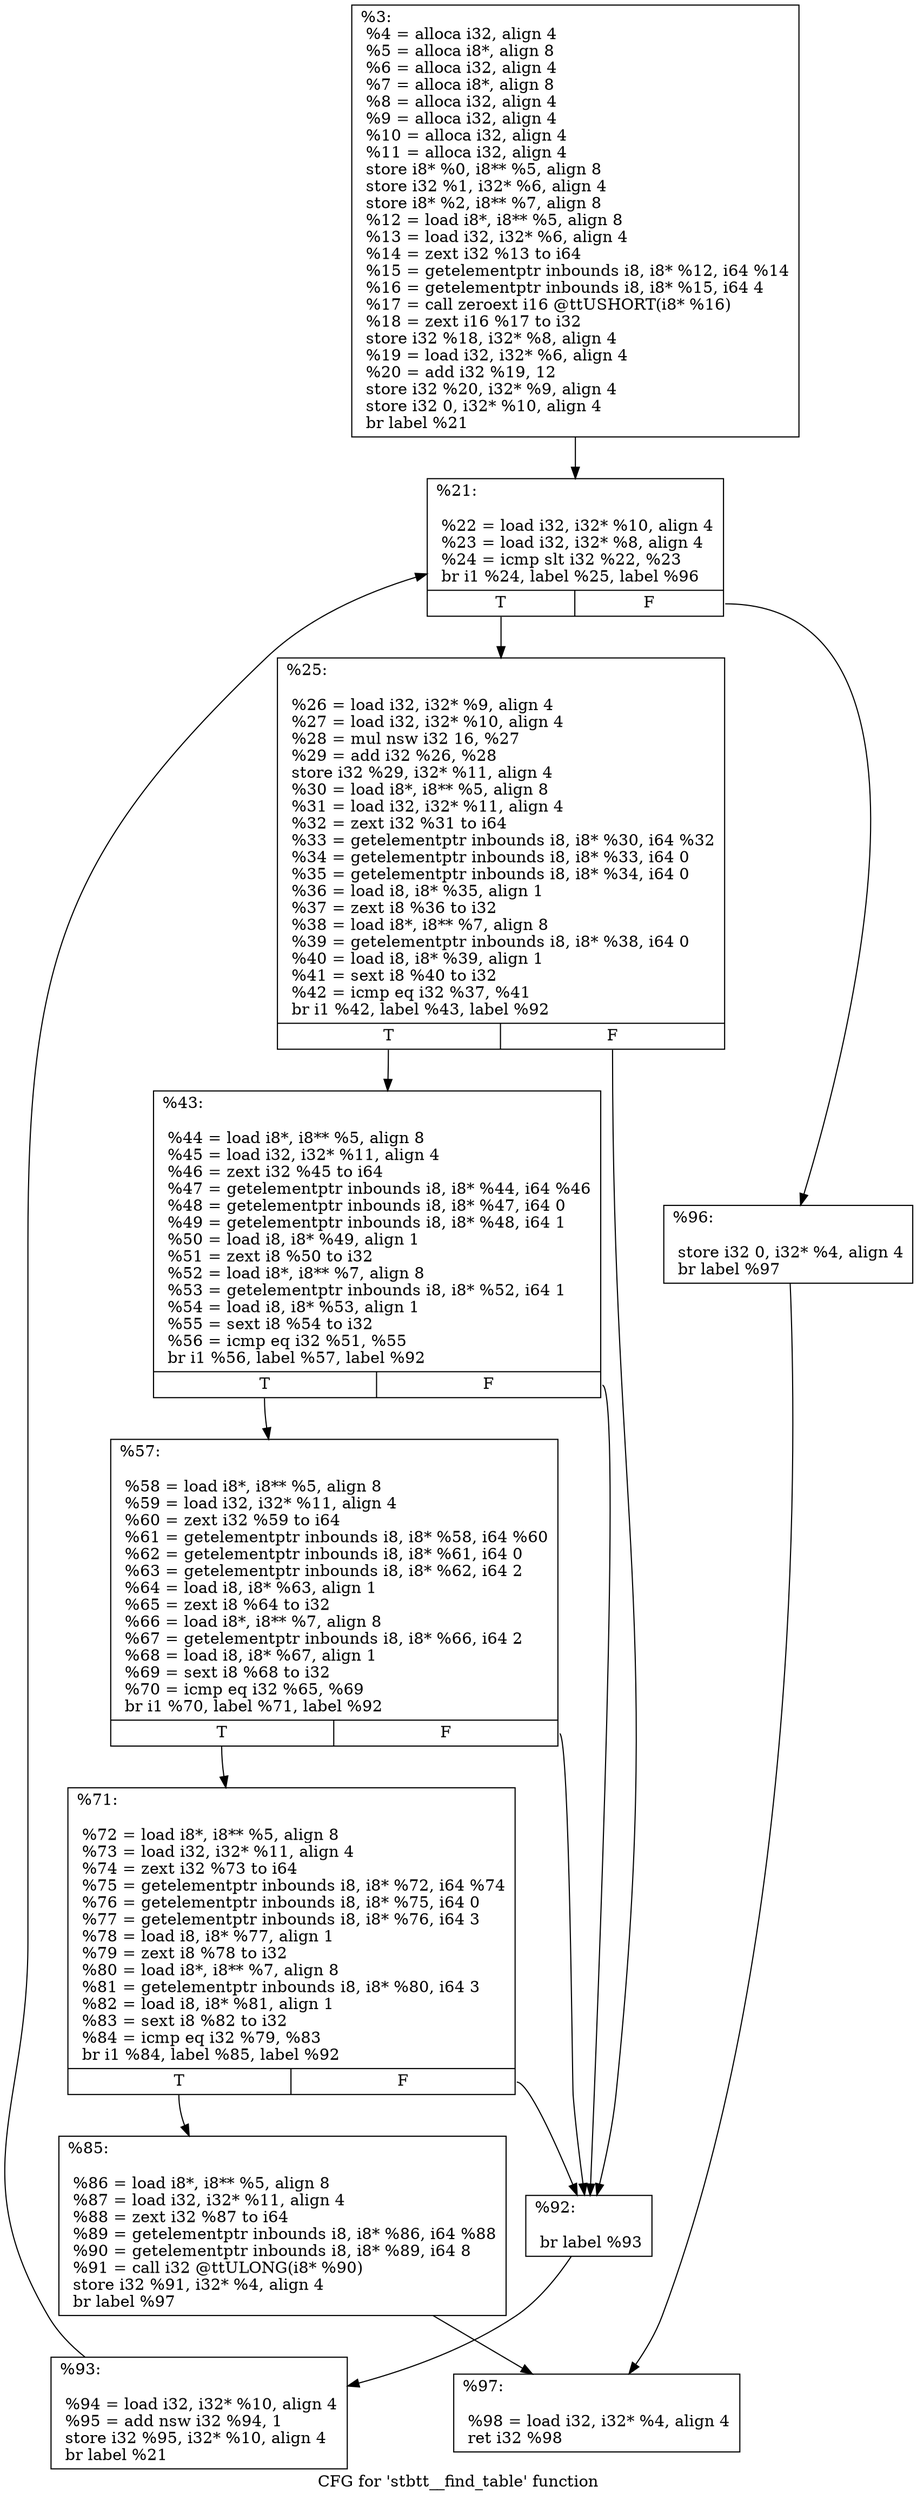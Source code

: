 digraph "CFG for 'stbtt__find_table' function" {
	label="CFG for 'stbtt__find_table' function";

	Node0x29bf0b0 [shape=record,label="{%3:\l  %4 = alloca i32, align 4\l  %5 = alloca i8*, align 8\l  %6 = alloca i32, align 4\l  %7 = alloca i8*, align 8\l  %8 = alloca i32, align 4\l  %9 = alloca i32, align 4\l  %10 = alloca i32, align 4\l  %11 = alloca i32, align 4\l  store i8* %0, i8** %5, align 8\l  store i32 %1, i32* %6, align 4\l  store i8* %2, i8** %7, align 8\l  %12 = load i8*, i8** %5, align 8\l  %13 = load i32, i32* %6, align 4\l  %14 = zext i32 %13 to i64\l  %15 = getelementptr inbounds i8, i8* %12, i64 %14\l  %16 = getelementptr inbounds i8, i8* %15, i64 4\l  %17 = call zeroext i16 @ttUSHORT(i8* %16)\l  %18 = zext i16 %17 to i32\l  store i32 %18, i32* %8, align 4\l  %19 = load i32, i32* %6, align 4\l  %20 = add i32 %19, 12\l  store i32 %20, i32* %9, align 4\l  store i32 0, i32* %10, align 4\l  br label %21\l}"];
	Node0x29bf0b0 -> Node0x29c11d0;
	Node0x29c11d0 [shape=record,label="{%21:\l\l  %22 = load i32, i32* %10, align 4\l  %23 = load i32, i32* %8, align 4\l  %24 = icmp slt i32 %22, %23\l  br i1 %24, label %25, label %96\l|{<s0>T|<s1>F}}"];
	Node0x29c11d0:s0 -> Node0x29c13c0;
	Node0x29c11d0:s1 -> Node0x29c1410;
	Node0x29c13c0 [shape=record,label="{%25:\l\l  %26 = load i32, i32* %9, align 4\l  %27 = load i32, i32* %10, align 4\l  %28 = mul nsw i32 16, %27\l  %29 = add i32 %26, %28\l  store i32 %29, i32* %11, align 4\l  %30 = load i8*, i8** %5, align 8\l  %31 = load i32, i32* %11, align 4\l  %32 = zext i32 %31 to i64\l  %33 = getelementptr inbounds i8, i8* %30, i64 %32\l  %34 = getelementptr inbounds i8, i8* %33, i64 0\l  %35 = getelementptr inbounds i8, i8* %34, i64 0\l  %36 = load i8, i8* %35, align 1\l  %37 = zext i8 %36 to i32\l  %38 = load i8*, i8** %7, align 8\l  %39 = getelementptr inbounds i8, i8* %38, i64 0\l  %40 = load i8, i8* %39, align 1\l  %41 = sext i8 %40 to i32\l  %42 = icmp eq i32 %37, %41\l  br i1 %42, label %43, label %92\l|{<s0>T|<s1>F}}"];
	Node0x29c13c0:s0 -> Node0x29c1e50;
	Node0x29c13c0:s1 -> Node0x29c1ea0;
	Node0x29c1e50 [shape=record,label="{%43:\l\l  %44 = load i8*, i8** %5, align 8\l  %45 = load i32, i32* %11, align 4\l  %46 = zext i32 %45 to i64\l  %47 = getelementptr inbounds i8, i8* %44, i64 %46\l  %48 = getelementptr inbounds i8, i8* %47, i64 0\l  %49 = getelementptr inbounds i8, i8* %48, i64 1\l  %50 = load i8, i8* %49, align 1\l  %51 = zext i8 %50 to i32\l  %52 = load i8*, i8** %7, align 8\l  %53 = getelementptr inbounds i8, i8* %52, i64 1\l  %54 = load i8, i8* %53, align 1\l  %55 = sext i8 %54 to i32\l  %56 = icmp eq i32 %51, %55\l  br i1 %56, label %57, label %92\l|{<s0>T|<s1>F}}"];
	Node0x29c1e50:s0 -> Node0x29c2520;
	Node0x29c1e50:s1 -> Node0x29c1ea0;
	Node0x29c2520 [shape=record,label="{%57:\l\l  %58 = load i8*, i8** %5, align 8\l  %59 = load i32, i32* %11, align 4\l  %60 = zext i32 %59 to i64\l  %61 = getelementptr inbounds i8, i8* %58, i64 %60\l  %62 = getelementptr inbounds i8, i8* %61, i64 0\l  %63 = getelementptr inbounds i8, i8* %62, i64 2\l  %64 = load i8, i8* %63, align 1\l  %65 = zext i8 %64 to i32\l  %66 = load i8*, i8** %7, align 8\l  %67 = getelementptr inbounds i8, i8* %66, i64 2\l  %68 = load i8, i8* %67, align 1\l  %69 = sext i8 %68 to i32\l  %70 = icmp eq i32 %65, %69\l  br i1 %70, label %71, label %92\l|{<s0>T|<s1>F}}"];
	Node0x29c2520:s0 -> Node0x29c2dc0;
	Node0x29c2520:s1 -> Node0x29c1ea0;
	Node0x29c2dc0 [shape=record,label="{%71:\l\l  %72 = load i8*, i8** %5, align 8\l  %73 = load i32, i32* %11, align 4\l  %74 = zext i32 %73 to i64\l  %75 = getelementptr inbounds i8, i8* %72, i64 %74\l  %76 = getelementptr inbounds i8, i8* %75, i64 0\l  %77 = getelementptr inbounds i8, i8* %76, i64 3\l  %78 = load i8, i8* %77, align 1\l  %79 = zext i8 %78 to i32\l  %80 = load i8*, i8** %7, align 8\l  %81 = getelementptr inbounds i8, i8* %80, i64 3\l  %82 = load i8, i8* %81, align 1\l  %83 = sext i8 %82 to i32\l  %84 = icmp eq i32 %79, %83\l  br i1 %84, label %85, label %92\l|{<s0>T|<s1>F}}"];
	Node0x29c2dc0:s0 -> Node0x29c3460;
	Node0x29c2dc0:s1 -> Node0x29c1ea0;
	Node0x29c3460 [shape=record,label="{%85:\l\l  %86 = load i8*, i8** %5, align 8\l  %87 = load i32, i32* %11, align 4\l  %88 = zext i32 %87 to i64\l  %89 = getelementptr inbounds i8, i8* %86, i64 %88\l  %90 = getelementptr inbounds i8, i8* %89, i64 8\l  %91 = call i32 @ttULONG(i8* %90)\l  store i32 %91, i32* %4, align 4\l  br label %97\l}"];
	Node0x29c3460 -> Node0x29c38e0;
	Node0x29c1ea0 [shape=record,label="{%92:\l\l  br label %93\l}"];
	Node0x29c1ea0 -> Node0x29c3990;
	Node0x29c3990 [shape=record,label="{%93:\l\l  %94 = load i32, i32* %10, align 4\l  %95 = add nsw i32 %94, 1\l  store i32 %95, i32* %10, align 4\l  br label %21\l}"];
	Node0x29c3990 -> Node0x29c11d0;
	Node0x29c1410 [shape=record,label="{%96:\l\l  store i32 0, i32* %4, align 4\l  br label %97\l}"];
	Node0x29c1410 -> Node0x29c38e0;
	Node0x29c38e0 [shape=record,label="{%97:\l\l  %98 = load i32, i32* %4, align 4\l  ret i32 %98\l}"];
}
